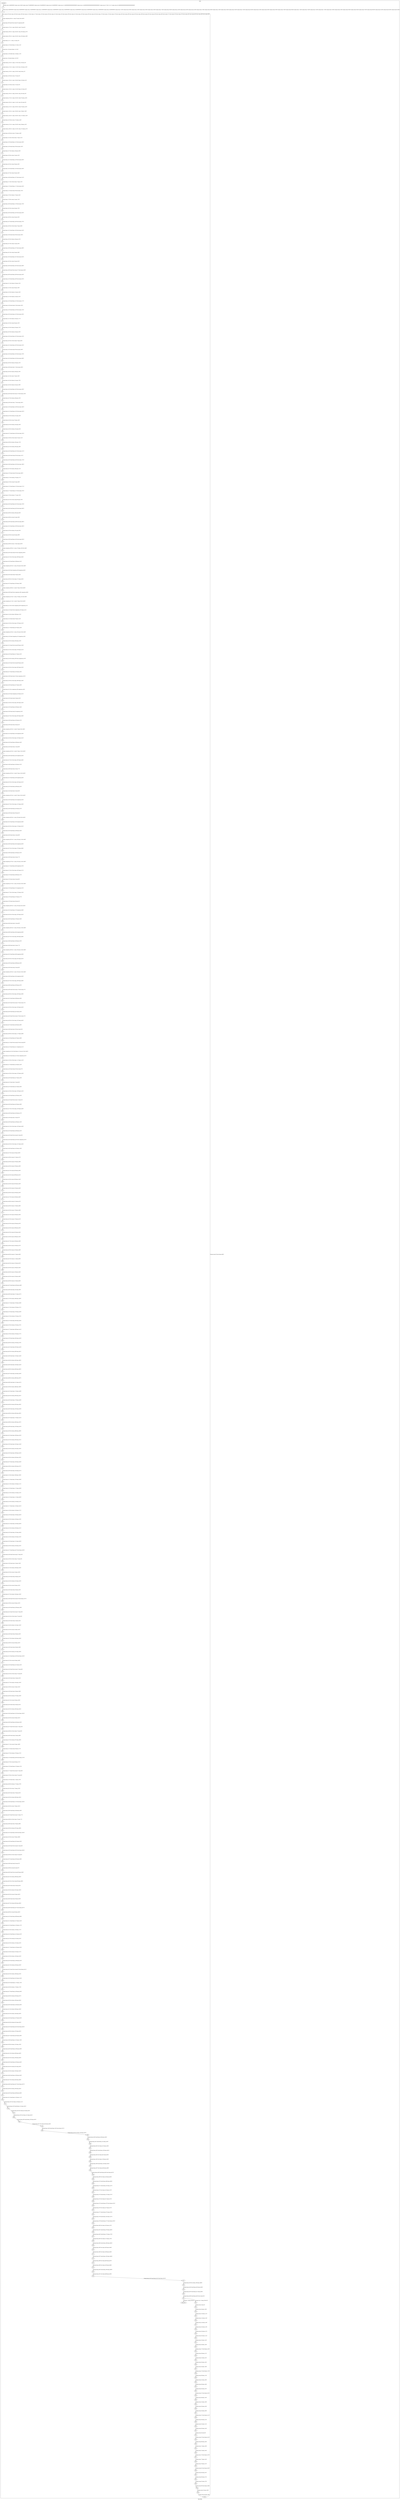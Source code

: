 digraph G {
label="Btor2XCFA";
subgraph cluster_0 {
label="main";
main_init[];
l1[];
l3[];
l4[];
l5[];
l6[];
l7[];
l8[];
l9[];
l10[];
l11[];
l12[];
l13[];
l14[];
l15[];
l16[];
l17[];
l18[];
l19[];
l20[];
l21[];
l22[];
l23[];
l24[];
l25[];
l26[];
l27[];
l28[];
l29[];
l30[];
l31[];
l32[];
l33[];
l34[];
l35[];
l36[];
l37[];
l38[];
l39[];
l40[];
l41[];
l42[];
l43[];
l44[];
l45[];
l46[];
l47[];
l48[];
l49[];
l50[];
l51[];
l52[];
l53[];
l54[];
l55[];
l56[];
l57[];
l58[];
l59[];
l60[];
l61[];
l62[];
l63[];
l64[];
l65[];
l66[];
l67[];
l68[];
l69[];
l70[];
l71[];
l72[];
l73[];
l74[];
l75[];
l76[];
l77[];
l78[];
l79[];
l80[];
l81[];
l82[];
l83[];
l84[];
l85[];
l86[];
l87[];
l88[];
l89[];
l90[];
l91[];
l92[];
l93[];
l94[];
l95[];
l96[];
l97[];
l98[];
l99[];
l100[];
l101[];
l102[];
l103[];
l104[];
l105[];
l106[];
l107[];
l108[];
l109[];
l110[];
l111[];
l112[];
l113[];
l114[];
l115[];
l116[];
l117[];
l118[];
l119[];
l120[];
l121[];
l122[];
l123[];
l124[];
l125[];
l126[];
l127[];
l128[];
l129[];
l130[];
l131[];
l132[];
l133[];
l134[];
l135[];
l136[];
l137[];
l138[];
l139[];
l140[];
l141[];
l142[];
l143[];
l144[];
l145[];
l146[];
l147[];
l148[];
l149[];
l150[];
l151[];
l152[];
l153[];
l154[];
l155[];
l156[];
l157[];
l158[];
l159[];
l160[];
l161[];
l162[];
l163[];
l164[];
l165[];
l166[];
l167[];
l168[];
l169[];
l170[];
l171[];
l172[];
l173[];
l174[];
l175[];
l176[];
l177[];
l178[];
l179[];
l180[];
l181[];
l182[];
l183[];
l184[];
l185[];
l186[];
l187[];
l188[];
l189[];
l190[];
l191[];
l192[];
l193[];
l194[];
l195[];
l196[];
l197[];
l198[];
l199[];
l200[];
l201[];
l202[];
l203[];
l204[];
l205[];
l206[];
l207[];
l208[];
l209[];
l210[];
l211[];
l212[];
l213[];
l214[];
l215[];
l216[];
l217[];
l218[];
l219[];
l220[];
l221[];
l222[];
l223[];
l224[];
l225[];
l226[];
l227[];
l228[];
l229[];
l230[];
l231[];
l232[];
l233[];
l234[];
l235[];
l236[];
l237[];
l238[];
l239[];
l240[];
l241[];
l242[];
l243[];
l244[];
l245[];
l246[];
l247[];
l248[];
l249[];
l250[];
l251[];
l252[];
l253[];
l254[];
l255[];
l256[];
l257[];
l258[];
l259[];
l260[];
l261[];
l262[];
l263[];
l264[];
l265[];
l266[];
l267[];
l268[];
l269[];
l270[];
l271[];
l272[];
l273[];
l274[];
l275[];
l276[];
l277[];
l278[];
l279[];
l280[];
l281[];
l282[];
l283[];
l284[];
l285[];
l286[];
l287[];
l288[];
l289[];
l290[];
l291[];
l292[];
l293[];
l294[];
l295[];
l296[];
l297[];
l298[];
l299[];
l300[];
l301[];
l302[];
l303[];
l304[];
l305[];
l306[];
l307[];
l308[];
l309[];
l310[];
l311[];
l312[];
l313[];
l314[];
l315[];
l316[];
l317[];
l318[];
l319[];
l320[];
l321[];
l322[];
l323[];
l324[];
l325[];
l326[];
l327[];
l328[];
l329[];
l330[];
l331[];
l332[];
l333[];
l334[];
l335[];
l336[];
l337[];
l338[];
l339[];
l340[];
l341[];
l342[];
l343[];
l344[];
l345[];
l346[];
l347[];
l348[];
l349[];
l350[];
l351[];
l352[];
l353[];
l354[];
l355[];
l356[];
l357[];
l358[];
l359[];
l360[];
l361[];
l362[];
l363[];
l364[];
l365[];
l366[];
l367[];
l368[];
l369[];
l370[];
l371[];
l372[];
l373[];
l374[];
l375[];
l376[];
l377[];
l378[];
l379[];
l380[];
l381[];
l382[];
l383[];
l384[];
l385[];
l386[];
l387[];
l388[];
l389[];
l390[];
l391[];
l392[];
l393[];
l394[];
l395[];
l396[];
l397[];
l398[];
l399[];
l400[];
l401[];
l402[];
l403[];
l404[];
l405[];
l406[];
l407[];
l408[];
l409[];
l410[];
l411[];
l412[];
l413[];
l414[];
l415[];
l416[];
l417[];
l418[];
l419[];
l420[];
l421[];
l422[];
l423[];
l424[];
l425[];
l426[];
l427[];
l428[];
l429[];
l430[];
l431[];
l432[];
l433[];
l434[];
l435[];
l436[];
l437[];
l438[];
l439[];
l440[];
l441[];
l442[];
l443[];
l444[];
l445[];
l446[];
l447[];
l448[];
l449[];
l450[];
l451[];
l452[];
l453[];
l454[];
l455[];
l456[];
l457[];
l458[];
l459[];
l460[];
l461[];
l462[];
l463[];
l464[];
l465[];
l466[];
l467[];
l468[];
l469[];
l470[];
l471[];
l472[];
l473[];
l474[];
l475[];
l476[];
l477[];
l478[];
l479[];
l480[];
l481[];
l482[];
l483[];
l484[];
l485[];
l486[];
l487[];
l488[];
l489[];
l490[];
l491[];
l492[];
l493[];
l494[];
l495[];
l496[];
l497[];
l498[];
l499[];
l500[];
l501[];
l502[];
l503[];
l504[];
l505[];
l506[];
l507[];
l508[];
l509[];
l510[];
l511[];
l512[];
l513[];
l514[];
l515[];
l516[];
l517[];
l518[];
l519[];
l520[];
l521[];
main_error[];
l522[];
l523[];
l524[];
l525[];
l526[];
l527[];
l528[];
l529[];
l530[];
l531[];
l532[];
l533[];
l534[];
l535[];
l536[];
l537[];
l538[];
l539[];
l540[];
l541[];
l542[];
l543[];
l544[];
l545[];
l546[];
l547[];
l548[];
l549[];
l550[];
l551[];
l552[];
l553[];
l554[];
l555[];
l556[];
l557[];
l558[];
l559[];
l560[];
l561[];
l562[];
l563[];
l564[];
l565[];
l566[];
main_init -> l1 [label="[(assign const_5 #b00000000),(assign const_26 #b0),(assign const_97 #b00000000),(assign const_103 #b00000010),(assign const_105 #b00000001),(assign const_112 #b000000000000000000000000),(assign const_114 #b00000000000000000000000000000001),(assign const_127 #b11111111),(assign const_413 #b00000000000000000000000000000000)] "];
l3 -> l4 [label="[(havoc input_102),(havoc input_104),(havoc input_106),(havoc input_111),(havoc input_117),(havoc input_123),(havoc input_126),(havoc input_131),(havoc input_135),(havoc input_139),(havoc input_151),(havoc input_155),(havoc input_160),(havoc input_164),(havoc input_170),(havoc input_174),(havoc input_179),(havoc input_183),(havoc input_189),(havoc input_193),(havoc input_198),(havoc input_202),(havoc input_229),(havoc input_269),(havoc input_271),(havoc input_276),(havoc input_278),(havoc input_283),(havoc input_285),(havoc input_289),(havoc input_292)] "];
l4 -> l5 [label="[(assign comparison_98 (ite (= const_97 state_6) #b1 #b0))] "];
l5 -> l6 [label="[(assign binary_99 (bvand (bvnot state_95) comparison_98))] "];
l6 -> l7 [label="[(assign ternary_107 (ite (= input_106 #b1) const_97 state_8))] "];
l7 -> l8 [label="[(assign ternary_108 (ite (= input_104 #b1) const_105 ternary_107))] "];
l8 -> l9 [label="[(assign ternary_109 (ite (= input_102 #b1) const_103 ternary_108))] "];
l9 -> l10 [label="[(assign binary_113 (++ const_112 state_10))] "];
l10 -> l11 [label="[(assign binary_115 (bvsub binary_113 const_114))] "];
l11 -> l12 [label="[(assign slice_116 (extract binary_115 0 8))] "];
l12 -> l13 [label="[(assign binary_118 (bvadd const_114 binary_113))] "];
l13 -> l14 [label="[(assign slice_119 (extract binary_118 0 8))] "];
l14 -> l15 [label="[(assign ternary_120 (ite (= input_117 #b1) slice_119 state_10))] "];
l15 -> l16 [label="[(assign ternary_121 (ite (= input_111 #b1) slice_116 ternary_120))] "];
l16 -> l17 [label="[(assign ternary_124 (ite (= input_123 #b1) state_8 state_12))] "];
l17 -> l18 [label="[(assign binary_128 (bvxor const_127 state_22))] "];
l18 -> l19 [label="[(assign ternary_129 (ite (= input_126 #b1) binary_128 state_14))] "];
l19 -> l20 [label="[(assign binary_132 (bvxor const_127 state_24))] "];
l20 -> l21 [label="[(assign ternary_133 (ite (= input_131 #b1) binary_132 state_16))] "];
l21 -> l22 [label="[(assign ternary_136 (ite (= input_126 #b1) const_105 state_18))] "];
l22 -> l23 [label="[(assign ternary_137 (ite (= input_135 #b1) const_97 ternary_136))] "];
l23 -> l24 [label="[(assign ternary_140 (ite (= input_111 #b1) const_105 state_20))] "];
l24 -> l25 [label="[(assign ternary_141 (ite (= input_139 #b1) const_97 ternary_140))] "];
l25 -> l26 [label="[(assign ternary_143 (ite (= input_139 #b1) state_12 binary_128))] "];
l26 -> l27 [label="[(assign ternary_144 (ite (= input_126 #b1) const_127 ternary_143))] "];
l27 -> l28 [label="[(assign binary_145 (bvxor const_127 ternary_144))] "];
l28 -> l29 [label="[(assign ternary_147 (ite (= input_135 #b1) state_14 binary_132))] "];
l29 -> l30 [label="[(assign ternary_148 (ite (= input_131 #b1) const_127 ternary_147))] "];
l30 -> l31 [label="[(assign binary_149 (bvxor const_127 ternary_148))] "];
l31 -> l32 [label="[(assign binary_152 (bvor (bvnot state_27) input_151))] "];
l32 -> l33 [label="[(assign binary_153 (bvand binary_152 (bvnot input_106)))] "];
l33 -> l34 [label="[(assign binary_156 (bvand state_29 (bvnot input_155)))] "];
l34 -> l35 [label="[(assign binary_157 (bvor binary_156 input_106))] "];
l35 -> l36 [label="[(assign binary_159 (bvor state_31 input_155))] "];
l36 -> l37 [label="[(assign binary_161 (bvand binary_159 (bvnot input_160)))] "];
l37 -> l38 [label="[(assign binary_163 (bvor state_33 input_160))] "];
l38 -> l39 [label="[(assign binary_165 (bvand binary_163 (bvnot input_164)))] "];
l39 -> l40 [label="[(assign binary_167 (bvor state_35 input_164))] "];
l40 -> l41 [label="[(assign binary_168 (bvand binary_167 (bvnot input_151)))] "];
l41 -> l42 [label="[(assign binary_171 (bvor (bvnot state_37) input_170))] "];
l42 -> l43 [label="[(assign binary_172 (bvand binary_171 (bvnot input_104)))] "];
l43 -> l44 [label="[(assign binary_175 (bvand state_39 (bvnot input_174)))] "];
l44 -> l45 [label="[(assign binary_176 (bvor binary_175 input_104))] "];
l45 -> l46 [label="[(assign binary_178 (bvor state_41 input_174))] "];
l46 -> l47 [label="[(assign binary_180 (bvand binary_178 (bvnot input_179)))] "];
l47 -> l48 [label="[(assign binary_182 (bvor state_43 input_179))] "];
l48 -> l49 [label="[(assign binary_184 (bvand binary_182 (bvnot input_183)))] "];
l49 -> l50 [label="[(assign binary_186 (bvor state_45 input_183))] "];
l50 -> l51 [label="[(assign binary_187 (bvand binary_186 (bvnot input_170)))] "];
l51 -> l52 [label="[(assign binary_190 (bvor (bvnot state_47) input_189))] "];
l52 -> l53 [label="[(assign binary_191 (bvand binary_190 (bvnot input_102)))] "];
l53 -> l54 [label="[(assign binary_194 (bvand state_49 (bvnot input_193)))] "];
l54 -> l55 [label="[(assign binary_195 (bvor binary_194 input_102))] "];
l55 -> l56 [label="[(assign binary_197 (bvor state_51 input_193))] "];
l56 -> l57 [label="[(assign binary_199 (bvand binary_197 (bvnot input_198)))] "];
l57 -> l58 [label="[(assign binary_201 (bvor state_53 input_198))] "];
l58 -> l59 [label="[(assign binary_203 (bvand binary_201 (bvnot input_202)))] "];
l59 -> l60 [label="[(assign binary_205 (bvor state_55 input_202))] "];
l60 -> l61 [label="[(assign binary_206 (bvand binary_205 (bvnot input_189)))] "];
l61 -> l62 [label="[(assign binary_208 (bvand (bvnot state_57) (bvnot input_106)))] "];
l62 -> l63 [label="[(assign binary_209 (bvand binary_208 (bvnot input_104)))] "];
l63 -> l64 [label="[(assign binary_210 (bvand binary_209 (bvnot input_102)))] "];
l64 -> l65 [label="[(assign binary_211 (bvor binary_210 input_123))] "];
l65 -> l66 [label="[(assign binary_213 (bvor state_59 input_106))] "];
l66 -> l67 [label="[(assign binary_214 (bvor binary_213 input_104))] "];
l67 -> l68 [label="[(assign binary_215 (bvor binary_214 input_102))] "];
l68 -> l69 [label="[(assign binary_216 (bvand binary_215 (bvnot input_117)))] "];
l69 -> l70 [label="[(assign binary_218 (bvand state_61 (bvnot input_155)))] "];
l70 -> l71 [label="[(assign binary_219 (bvand binary_218 (bvnot input_174)))] "];
l71 -> l72 [label="[(assign binary_220 (bvand binary_219 (bvnot input_193)))] "];
l72 -> l73 [label="[(assign binary_221 (bvor binary_220 input_117))] "];
l73 -> l74 [label="[(assign binary_223 (bvor state_63 input_155))] "];
l74 -> l75 [label="[(assign binary_224 (bvor binary_223 input_174))] "];
l75 -> l76 [label="[(assign binary_225 (bvor binary_224 input_193))] "];
l76 -> l77 [label="[(assign binary_226 (bvand binary_225 (bvnot input_123)))] "];
l77 -> l78 [label="[(assign binary_230 (bvor (bvnot state_67) input_229))] "];
l78 -> l79 [label="[(assign binary_231 (bvand binary_230 (bvnot input_123)))] "];
l79 -> l80 [label="[(assign binary_233 (bvand state_69 (bvnot input_160)))] "];
l80 -> l81 [label="[(assign binary_234 (bvand binary_233 (bvnot input_179)))] "];
l81 -> l82 [label="[(assign binary_235 (bvand binary_234 (bvnot input_198)))] "];
l82 -> l83 [label="[(assign binary_236 (bvor binary_235 input_123))] "];
l83 -> l84 [label="[(assign binary_238 (bvand state_71 (bvnot input_229)))] "];
l84 -> l85 [label="[(assign binary_239 (bvor binary_238 input_139))] "];
l85 -> l86 [label="[(assign binary_241 (bvor state_73 input_160))] "];
l86 -> l87 [label="[(assign binary_242 (bvor binary_241 input_179))] "];
l87 -> l88 [label="[(assign binary_243 (bvor binary_242 input_198))] "];
l88 -> l89 [label="[(assign binary_244 (bvand binary_243 (bvnot input_139)))] "];
l89 -> l90 [label="[(assign binary_246 (bvand (bvnot state_75) (bvnot input_126)))] "];
l90 -> l91 [label="[(assign binary_247 (bvor binary_246 input_135))] "];
l91 -> l92 [label="[(assign binary_249 (bvand state_77 (bvnot input_164)))] "];
l92 -> l93 [label="[(assign binary_250 (bvand binary_249 (bvnot input_183)))] "];
l93 -> l94 [label="[(assign binary_251 (bvand binary_250 (bvnot input_202)))] "];
l94 -> l95 [label="[(assign binary_252 (bvor binary_251 input_126))] "];
l95 -> l96 [label="[(assign binary_254 (bvor state_79 input_164))] "];
l96 -> l97 [label="[(assign binary_255 (bvor binary_254 input_183))] "];
l97 -> l98 [label="[(assign binary_256 (bvor binary_255 input_202))] "];
l98 -> l99 [label="[(assign binary_257 (bvand binary_256 (bvnot input_135)))] "];
l99 -> l100 [label="[(assign binary_259 (bvor (bvnot state_81) input_151))] "];
l100 -> l101 [label="[(assign binary_260 (bvor binary_259 input_170))] "];
l101 -> l102 [label="[(assign binary_261 (bvor binary_260 input_189))] "];
l102 -> l103 [label="[(assign binary_262 (bvand binary_261 (bvnot input_131)))] "];
l103 -> l104 [label="[(assign binary_264 (bvand state_83 (bvnot input_151)))] "];
l104 -> l105 [label="[(assign binary_265 (bvand binary_264 (bvnot input_170)))] "];
l105 -> l106 [label="[(assign binary_266 (bvand binary_265 (bvnot input_189)))] "];
l106 -> l107 [label="[(assign binary_267 (bvor binary_266 input_131))] "];
l107 -> l108 [label="[(assign binary_270 (bvand state_85 (bvnot input_269)))] "];
l108 -> l109 [label="[(assign binary_272 (bvor binary_270 input_271))] "];
l109 -> l110 [label="[(assign binary_274 (bvor state_87 input_269))] "];
l110 -> l111 [label="[(assign binary_275 (bvand binary_274 (bvnot input_271)))] "];
l111 -> l112 [label="[(assign binary_277 (bvand binary_275 (bvnot input_276)))] "];
l112 -> l113 [label="[(assign binary_279 (bvor binary_277 input_278))] "];
l113 -> l114 [label="[(assign binary_281 (bvor (bvnot state_89) input_276))] "];
l114 -> l115 [label="[(assign binary_282 (bvand binary_281 (bvnot input_278)))] "];
l115 -> l116 [label="[(assign binary_284 (bvand binary_282 (bvnot input_283)))] "];
l116 -> l117 [label="[(assign binary_286 (bvor binary_284 input_285))] "];
l117 -> l118 [label="[(assign binary_288 (bvor state_91 input_283))] "];
l118 -> l119 [label="[(assign binary_290 (bvand binary_288 (bvnot input_289)))] "];
l119 -> l120 [label="[(assign binary_291 (bvand binary_290 (bvnot input_285)))] "];
l120 -> l121 [label="[(assign binary_293 (bvor binary_291 input_292))] "];
l121 -> l122 [label="[(assign binary_295 (bvor state_93 input_289))] "];
l122 -> l123 [label="[(assign binary_296 (bvand binary_295 (bvnot input_292)))] "];
l123 -> l124 [label="[(assign binary_298 (bvor state_71 (bvnot input_229)))] "];
l124 -> l125 [label="[(assign comparison_299 (ite (= const_127 binary_128) #b1 #b0))] "];
l125 -> l126 [label="[(assign binary_300 (bvand state_85 (bvnot comparison_299)))] "];
l126 -> l127 [label="[(assign binary_301 (bvor (bvnot input_269) binary_300))] "];
l127 -> l128 [label="[(assign binary_302 (bvand binary_298 binary_301))] "];
l128 -> l129 [label="[(assign comparison_303 (ite (= const_105 state_20) #b1 #b0))] "];
l129 -> l130 [label="[(assign binary_304 (bvand comparison_299 comparison_303))] "];
l130 -> l131 [label="[(assign binary_305 (bvand state_87 binary_304))] "];
l131 -> l132 [label="[(assign binary_306 (bvor (bvnot input_271) binary_305))] "];
l132 -> l133 [label="[(assign binary_307 (bvand binary_302 binary_306))] "];
l133 -> l134 [label="[(assign comparison_308 (ite (= const_97 state_18) #b1 #b0))] "];
l134 -> l135 [label="[(assign binary_309 (bvand (bvnot comparison_299) comparison_308))] "];
l135 -> l136 [label="[(assign comparison_310 (ite (= const_127 binary_132) #b1 #b0))] "];
l136 -> l137 [label="[(assign comparison_311 (ite (= const_97 state_20) #b1 #b0))] "];
l137 -> l138 [label="[(assign binary_312 (bvor (bvnot comparison_299) comparison_311))] "];
l138 -> l139 [label="[(assign binary_313 (bvand (bvnot comparison_310) binary_312))] "];
l139 -> l140 [label="[(assign binary_314 (bvor binary_309 binary_313))] "];
l140 -> l141 [label="[(assign binary_315 (bvand state_87 binary_314))] "];
l141 -> l142 [label="[(assign binary_316 (bvor (bvnot input_276) binary_315))] "];
l142 -> l143 [label="[(assign binary_317 (bvand binary_307 binary_316))] "];
l143 -> l144 [label="[(assign comparison_318 (ite (= const_105 state_18) #b1 #b0))] "];
l144 -> l145 [label="[(assign binary_319 (bvand comparison_310 comparison_318))] "];
l145 -> l146 [label="[(assign binary_320 (bvor binary_304 binary_319))] "];
l146 -> l147 [label="[(assign binary_321 (bvand (bvnot state_89) binary_320))] "];
l147 -> l148 [label="[(assign binary_322 (bvor (bvnot input_278) binary_321))] "];
l148 -> l149 [label="[(assign binary_323 (bvand binary_317 binary_322))] "];
l149 -> l150 [label="[(assign binary_324 (bvor binary_309 (bvnot comparison_310)))] "];
l150 -> l151 [label="[(assign binary_325 (bvand (bvnot state_89) binary_324))] "];
l151 -> l152 [label="[(assign binary_326 (bvor (bvnot input_283) binary_325))] "];
l152 -> l153 [label="[(assign binary_327 (bvand binary_323 binary_326))] "];
l153 -> l154 [label="[(assign binary_328 (bvand state_91 (bvnot comparison_310)))] "];
l154 -> l155 [label="[(assign binary_329 (bvor (bvnot input_289) binary_328))] "];
l155 -> l156 [label="[(assign binary_330 (bvand binary_327 binary_329))] "];
l156 -> l157 [label="[(assign binary_331 (bvor comparison_299 comparison_318))] "];
l157 -> l158 [label="[(assign binary_332 (bvand comparison_310 binary_331))] "];
l158 -> l159 [label="[(assign binary_333 (bvand state_91 binary_332))] "];
l159 -> l160 [label="[(assign binary_334 (bvor (bvnot input_285) binary_333))] "];
l160 -> l161 [label="[(assign binary_335 (bvand binary_330 binary_334))] "];
l161 -> l162 [label="[(assign binary_336 (bvand state_93 comparison_310))] "];
l162 -> l163 [label="[(assign binary_337 (bvor (bvnot input_292) binary_336))] "];
l163 -> l164 [label="[(assign binary_338 (bvand binary_335 binary_337))] "];
l164 -> l165 [label="[(assign binary_339 (bvand state_29 state_61))] "];
l165 -> l166 [label="[(assign comparison_340 (ite (= const_97 state_8) #b1 #b0))] "];
l166 -> l167 [label="[(assign binary_341 (bvand binary_339 comparison_340))] "];
l167 -> l168 [label="[(assign binary_342 (bvor (bvnot input_155) binary_341))] "];
l168 -> l169 [label="[(assign binary_343 (bvand binary_338 binary_342))] "];
l169 -> l170 [label="[(assign binary_344 (bvand state_31 state_69))] "];
l170 -> l171 [label="[(assign comparison_345 (ite (= const_97 state_12) #b1 #b0))] "];
l171 -> l172 [label="[(assign binary_346 (bvand binary_344 comparison_345))] "];
l172 -> l173 [label="[(assign binary_347 (bvor (bvnot input_160) binary_346))] "];
l173 -> l174 [label="[(assign binary_348 (bvand binary_343 binary_347))] "];
l174 -> l175 [label="[(assign binary_349 (bvand state_33 state_77))] "];
l175 -> l176 [label="[(assign comparison_350 (ite (= const_97 state_14) #b1 #b0))] "];
l176 -> l177 [label="[(assign binary_351 (bvand binary_349 comparison_350))] "];
l177 -> l178 [label="[(assign binary_352 (bvor (bvnot input_164) binary_351))] "];
l178 -> l179 [label="[(assign binary_353 (bvand binary_348 binary_352))] "];
l179 -> l180 [label="[(assign binary_354 (bvand state_35 state_83))] "];
l180 -> l181 [label="[(assign comparison_355 (ite (= const_97 state_16) #b1 #b0))] "];
l181 -> l182 [label="[(assign binary_356 (bvand binary_354 comparison_355))] "];
l182 -> l183 [label="[(assign binary_357 (bvor (bvnot input_151) binary_356))] "];
l183 -> l184 [label="[(assign binary_358 (bvand binary_353 binary_357))] "];
l184 -> l185 [label="[(assign binary_359 (bvand state_39 state_61))] "];
l185 -> l186 [label="[(assign comparison_360 (ite (= const_105 state_8) #b1 #b0))] "];
l186 -> l187 [label="[(assign binary_361 (bvand binary_359 comparison_360))] "];
l187 -> l188 [label="[(assign binary_362 (bvor (bvnot input_174) binary_361))] "];
l188 -> l189 [label="[(assign binary_363 (bvand binary_358 binary_362))] "];
l189 -> l190 [label="[(assign binary_364 (bvand state_41 state_69))] "];
l190 -> l191 [label="[(assign comparison_365 (ite (= const_105 state_12) #b1 #b0))] "];
l191 -> l192 [label="[(assign binary_366 (bvand binary_364 comparison_365))] "];
l192 -> l193 [label="[(assign binary_367 (bvor (bvnot input_179) binary_366))] "];
l193 -> l194 [label="[(assign binary_368 (bvand binary_363 binary_367))] "];
l194 -> l195 [label="[(assign binary_369 (bvand state_43 state_77))] "];
l195 -> l196 [label="[(assign comparison_370 (ite (= const_105 state_14) #b1 #b0))] "];
l196 -> l197 [label="[(assign binary_371 (bvand binary_369 comparison_370))] "];
l197 -> l198 [label="[(assign binary_372 (bvor (bvnot input_183) binary_371))] "];
l198 -> l199 [label="[(assign binary_373 (bvand binary_368 binary_372))] "];
l199 -> l200 [label="[(assign binary_374 (bvand state_45 state_83))] "];
l200 -> l201 [label="[(assign comparison_375 (ite (= const_105 state_16) #b1 #b0))] "];
l201 -> l202 [label="[(assign binary_376 (bvand binary_374 comparison_375))] "];
l202 -> l203 [label="[(assign binary_377 (bvor (bvnot input_170) binary_376))] "];
l203 -> l204 [label="[(assign binary_378 (bvand binary_373 binary_377))] "];
l204 -> l205 [label="[(assign binary_379 (bvand state_49 state_61))] "];
l205 -> l206 [label="[(assign comparison_380 (ite (= const_103 state_8) #b1 #b0))] "];
l206 -> l207 [label="[(assign binary_381 (bvand binary_379 comparison_380))] "];
l207 -> l208 [label="[(assign binary_382 (bvor (bvnot input_193) binary_381))] "];
l208 -> l209 [label="[(assign binary_383 (bvand binary_378 binary_382))] "];
l209 -> l210 [label="[(assign binary_384 (bvand state_51 state_69))] "];
l210 -> l211 [label="[(assign comparison_385 (ite (= const_103 state_12) #b1 #b0))] "];
l211 -> l212 [label="[(assign binary_386 (bvand binary_384 comparison_385))] "];
l212 -> l213 [label="[(assign binary_387 (bvor (bvnot input_198) binary_386))] "];
l213 -> l214 [label="[(assign binary_388 (bvand binary_383 binary_387))] "];
l214 -> l215 [label="[(assign binary_389 (bvand state_53 state_77))] "];
l215 -> l216 [label="[(assign comparison_390 (ite (= const_103 state_14) #b1 #b0))] "];
l216 -> l217 [label="[(assign binary_391 (bvand binary_389 comparison_390))] "];
l217 -> l218 [label="[(assign binary_392 (bvor (bvnot input_202) binary_391))] "];
l218 -> l219 [label="[(assign binary_393 (bvand binary_388 binary_392))] "];
l219 -> l220 [label="[(assign binary_394 (bvand state_55 state_83))] "];
l220 -> l221 [label="[(assign comparison_395 (ite (= const_103 state_16) #b1 #b0))] "];
l221 -> l222 [label="[(assign binary_396 (bvand binary_394 comparison_395))] "];
l222 -> l223 [label="[(assign binary_397 (bvor (bvnot input_189) binary_396))] "];
l223 -> l224 [label="[(assign binary_398 (bvand binary_393 binary_397))] "];
l224 -> l225 [label="[(assign binary_399 (bvand (bvnot state_27) (bvnot state_57)))] "];
l225 -> l226 [label="[(assign binary_400 (bvor (bvnot input_106) binary_399))] "];
l226 -> l227 [label="[(assign binary_401 (bvand binary_398 binary_400))] "];
l227 -> l228 [label="[(assign binary_402 (bvand (bvnot state_37) (bvnot state_57)))] "];
l228 -> l229 [label="[(assign binary_403 (bvor (bvnot input_104) binary_402))] "];
l229 -> l230 [label="[(assign binary_404 (bvand binary_401 binary_403))] "];
l230 -> l231 [label="[(assign binary_405 (bvand (bvnot state_47) (bvnot state_57)))] "];
l231 -> l232 [label="[(assign binary_406 (bvor (bvnot input_102) binary_405))] "];
l232 -> l233 [label="[(assign binary_407 (bvand binary_404 binary_406))] "];
l233 -> l234 [label="[(assign binary_408 (bvand state_59 (bvnot state_65)))] "];
l234 -> l235 [label="[(assign binary_409 (bvor (bvnot input_117) binary_408))] "];
l235 -> l236 [label="[(assign binary_410 (bvand binary_407 binary_409))] "];
l236 -> l237 [label="[(assign binary_411 (bvand (bvnot state_65) (bvnot state_89)))] "];
l237 -> l238 [label="[(assign binary_412 (bvand binary_411 comparison_311))] "];
l238 -> l239 [label="[(assign comparison_414 (ite (bvule binary_113 const_413) #b1 #b0))] "];
l239 -> l240 [label="[(assign binary_415 (bvand binary_412 (bvnot comparison_414)))] "];
l240 -> l241 [label="[(assign binary_416 (bvor (bvnot input_111) binary_415))] "];
l241 -> l242 [label="[(assign binary_417 (bvand binary_410 binary_416))] "];
l242 -> l243 [label="[(assign binary_418 (bvand state_63 (bvnot state_67)))] "];
l243 -> l244 [label="[(assign binary_419 (bvor (bvnot input_123) binary_418))] "];
l244 -> l245 [label="[(assign binary_420 (bvand binary_417 binary_419))] "];
l245 -> l246 [label="[(assign binary_421 (bvand state_73 state_85))] "];
l246 -> l247 [label="[(assign binary_422 (bvand binary_421 binary_304))] "];
l247 -> l248 [label="[(assign binary_423 (bvor (bvnot input_139) binary_422))] "];
l248 -> l249 [label="[(assign binary_424 (bvand binary_420 binary_423))] "];
l249 -> l250 [label="[(assign binary_425 (bvand (bvnot state_75) state_91))] "];
l250 -> l251 [label="[(assign binary_426 (bvand binary_425 binary_309))] "];
l251 -> l252 [label="[(assign binary_427 (bvor (bvnot input_126) binary_426))] "];
l252 -> l253 [label="[(assign binary_428 (bvand binary_424 binary_427))] "];
l253 -> l254 [label="[(assign binary_429 (bvand state_79 state_87))] "];
l254 -> l255 [label="[(assign binary_430 (bvand binary_429 binary_319))] "];
l255 -> l256 [label="[(assign binary_431 (bvor (bvnot input_135) binary_430))] "];
l256 -> l257 [label="[(assign binary_432 (bvand binary_428 binary_431))] "];
l257 -> l258 [label="[(assign binary_433 (bvand (bvnot state_81) state_93))] "];
l258 -> l259 [label="[(assign binary_434 (bvand binary_433 (bvnot comparison_310)))] "];
l259 -> l260 [label="[(assign binary_435 (bvor (bvnot input_131) binary_434))] "];
l260 -> l261 [label="[(assign binary_436 (bvand binary_432 binary_435))] "];
l261 -> l262 [label="[(assign binary_437 (bvor input_229 input_269))] "];
l262 -> l263 [label="[(assign binary_438 (bvor input_271 binary_437))] "];
l263 -> l264 [label="[(assign binary_439 (bvor input_276 binary_438))] "];
l264 -> l265 [label="[(assign binary_440 (bvor input_278 binary_439))] "];
l265 -> l266 [label="[(assign binary_441 (bvor input_283 binary_440))] "];
l266 -> l267 [label="[(assign binary_442 (bvor input_289 binary_441))] "];
l267 -> l268 [label="[(assign binary_443 (bvor input_285 binary_442))] "];
l268 -> l269 [label="[(assign binary_444 (bvor input_292 binary_443))] "];
l269 -> l270 [label="[(assign binary_445 (bvor input_155 binary_444))] "];
l270 -> l271 [label="[(assign binary_446 (bvor input_160 binary_445))] "];
l271 -> l272 [label="[(assign binary_447 (bvor input_164 binary_446))] "];
l272 -> l273 [label="[(assign binary_448 (bvor input_151 binary_447))] "];
l273 -> l274 [label="[(assign binary_449 (bvor input_174 binary_448))] "];
l274 -> l275 [label="[(assign binary_450 (bvor input_179 binary_449))] "];
l275 -> l276 [label="[(assign binary_451 (bvor input_183 binary_450))] "];
l276 -> l277 [label="[(assign binary_452 (bvor input_170 binary_451))] "];
l277 -> l278 [label="[(assign binary_453 (bvor input_193 binary_452))] "];
l278 -> l279 [label="[(assign binary_454 (bvor input_198 binary_453))] "];
l279 -> l280 [label="[(assign binary_455 (bvor input_202 binary_454))] "];
l280 -> l281 [label="[(assign binary_456 (bvor input_189 binary_455))] "];
l281 -> l282 [label="[(assign binary_457 (bvor input_106 binary_456))] "];
l282 -> l283 [label="[(assign binary_458 (bvor input_104 binary_457))] "];
l283 -> l284 [label="[(assign binary_459 (bvor input_102 binary_458))] "];
l284 -> l285 [label="[(assign binary_460 (bvor input_117 binary_459))] "];
l285 -> l286 [label="[(assign binary_461 (bvor input_111 binary_460))] "];
l286 -> l287 [label="[(assign binary_462 (bvor input_123 binary_461))] "];
l287 -> l288 [label="[(assign binary_463 (bvor input_139 binary_462))] "];
l288 -> l289 [label="[(assign binary_464 (bvor input_126 binary_463))] "];
l289 -> l290 [label="[(assign binary_465 (bvor input_135 binary_464))] "];
l290 -> l291 [label="[(assign binary_466 (bvor input_131 binary_465))] "];
l291 -> l292 [label="[(assign binary_467 (bvand binary_436 binary_466))] "];
l292 -> l293 [label="[(assign binary_468 (bvand input_229 input_269))] "];
l293 -> l294 [label="[(assign binary_469 (bvand input_271 binary_437))] "];
l294 -> l295 [label="[(assign binary_470 (bvor binary_468 binary_469))] "];
l295 -> l296 [label="[(assign binary_471 (bvand input_276 binary_438))] "];
l296 -> l297 [label="[(assign binary_472 (bvor binary_470 binary_471))] "];
l297 -> l298 [label="[(assign binary_473 (bvand input_278 binary_439))] "];
l298 -> l299 [label="[(assign binary_474 (bvor binary_472 binary_473))] "];
l299 -> l300 [label="[(assign binary_475 (bvand input_283 binary_440))] "];
l300 -> l301 [label="[(assign binary_476 (bvor binary_474 binary_475))] "];
l301 -> l302 [label="[(assign binary_477 (bvand input_289 binary_441))] "];
l302 -> l303 [label="[(assign binary_478 (bvor binary_476 binary_477))] "];
l303 -> l304 [label="[(assign binary_479 (bvand input_285 binary_442))] "];
l304 -> l305 [label="[(assign binary_480 (bvor binary_478 binary_479))] "];
l305 -> l306 [label="[(assign binary_481 (bvand input_292 binary_443))] "];
l306 -> l307 [label="[(assign binary_482 (bvor binary_480 binary_481))] "];
l307 -> l308 [label="[(assign binary_483 (bvand input_155 binary_444))] "];
l308 -> l309 [label="[(assign binary_484 (bvor binary_482 binary_483))] "];
l309 -> l310 [label="[(assign binary_485 (bvand input_160 binary_445))] "];
l310 -> l311 [label="[(assign binary_486 (bvor binary_484 binary_485))] "];
l311 -> l312 [label="[(assign binary_487 (bvand input_164 binary_446))] "];
l312 -> l313 [label="[(assign binary_488 (bvor binary_486 binary_487))] "];
l313 -> l314 [label="[(assign binary_489 (bvand input_151 binary_447))] "];
l314 -> l315 [label="[(assign binary_490 (bvor binary_488 binary_489))] "];
l315 -> l316 [label="[(assign binary_491 (bvand input_174 binary_448))] "];
l316 -> l317 [label="[(assign binary_492 (bvor binary_490 binary_491))] "];
l317 -> l318 [label="[(assign binary_493 (bvand input_179 binary_449))] "];
l318 -> l319 [label="[(assign binary_494 (bvor binary_492 binary_493))] "];
l319 -> l320 [label="[(assign binary_495 (bvand input_183 binary_450))] "];
l320 -> l321 [label="[(assign binary_496 (bvor binary_494 binary_495))] "];
l321 -> l322 [label="[(assign binary_497 (bvand input_170 binary_451))] "];
l322 -> l323 [label="[(assign binary_498 (bvor binary_496 binary_497))] "];
l323 -> l324 [label="[(assign binary_499 (bvand input_193 binary_452))] "];
l324 -> l325 [label="[(assign binary_500 (bvor binary_498 binary_499))] "];
l325 -> l326 [label="[(assign binary_501 (bvand input_198 binary_453))] "];
l326 -> l327 [label="[(assign binary_502 (bvor binary_500 binary_501))] "];
l327 -> l328 [label="[(assign binary_503 (bvand input_202 binary_454))] "];
l328 -> l329 [label="[(assign binary_504 (bvor binary_502 binary_503))] "];
l329 -> l330 [label="[(assign binary_505 (bvand input_189 binary_455))] "];
l330 -> l331 [label="[(assign binary_506 (bvor binary_504 binary_505))] "];
l331 -> l332 [label="[(assign binary_507 (bvand input_106 binary_456))] "];
l332 -> l333 [label="[(assign binary_508 (bvor binary_506 binary_507))] "];
l333 -> l334 [label="[(assign binary_509 (bvand input_104 binary_457))] "];
l334 -> l335 [label="[(assign binary_510 (bvor binary_508 binary_509))] "];
l335 -> l336 [label="[(assign binary_511 (bvand input_102 binary_458))] "];
l336 -> l337 [label="[(assign binary_512 (bvor binary_510 binary_511))] "];
l337 -> l338 [label="[(assign binary_513 (bvand input_117 binary_459))] "];
l338 -> l339 [label="[(assign binary_514 (bvor binary_512 binary_513))] "];
l339 -> l340 [label="[(assign binary_515 (bvand input_111 binary_460))] "];
l340 -> l341 [label="[(assign binary_516 (bvor binary_514 binary_515))] "];
l341 -> l342 [label="[(assign binary_517 (bvand input_123 binary_461))] "];
l342 -> l343 [label="[(assign binary_518 (bvor binary_516 binary_517))] "];
l343 -> l344 [label="[(assign binary_519 (bvand input_139 binary_462))] "];
l344 -> l345 [label="[(assign binary_520 (bvor binary_518 binary_519))] "];
l345 -> l346 [label="[(assign binary_521 (bvand input_126 binary_463))] "];
l346 -> l347 [label="[(assign binary_522 (bvor binary_520 binary_521))] "];
l347 -> l348 [label="[(assign binary_523 (bvand input_135 binary_464))] "];
l348 -> l349 [label="[(assign binary_524 (bvor binary_522 binary_523))] "];
l349 -> l350 [label="[(assign binary_525 (bvand input_131 binary_465))] "];
l350 -> l351 [label="[(assign binary_526 (bvor binary_524 binary_525))] "];
l351 -> l352 [label="[(assign binary_527 (bvand binary_467 (bvnot binary_526)))] "];
l352 -> l353 [label="[(assign binary_528 (bvand (bvnot state_27) state_29))] "];
l353 -> l354 [label="[(assign binary_529 (bvor (bvnot state_27) state_29))] "];
l354 -> l355 [label="[(assign binary_530 (bvand state_31 binary_529))] "];
l355 -> l356 [label="[(assign binary_531 (bvor binary_528 binary_530))] "];
l356 -> l357 [label="[(assign binary_532 (bvor state_31 binary_529))] "];
l357 -> l358 [label="[(assign binary_533 (bvand state_33 binary_532))] "];
l358 -> l359 [label="[(assign binary_534 (bvor binary_531 binary_533))] "];
l359 -> l360 [label="[(assign binary_535 (bvor state_33 binary_532))] "];
l360 -> l361 [label="[(assign binary_536 (bvand state_35 binary_535))] "];
l361 -> l362 [label="[(assign binary_537 (bvor binary_534 binary_536))] "];
l362 -> l363 [label="[(assign binary_538 (bvand (bvnot state_65) (bvnot binary_537)))] "];
l363 -> l364 [label="[(assign binary_539 (bvor state_35 binary_535))] "];
l364 -> l365 [label="[(assign binary_540 (bvand binary_538 binary_539))] "];
l365 -> l366 [label="[(assign binary_541 (bvand (bvnot state_37) state_39))] "];
l366 -> l367 [label="[(assign binary_542 (bvor (bvnot state_37) state_39))] "];
l367 -> l368 [label="[(assign binary_543 (bvand state_41 binary_542))] "];
l368 -> l369 [label="[(assign binary_544 (bvor binary_541 binary_543))] "];
l369 -> l370 [label="[(assign binary_545 (bvor state_41 binary_542))] "];
l370 -> l371 [label="[(assign binary_546 (bvand state_43 binary_545))] "];
l371 -> l372 [label="[(assign binary_547 (bvor binary_544 binary_546))] "];
l372 -> l373 [label="[(assign binary_548 (bvor state_43 binary_545))] "];
l373 -> l374 [label="[(assign binary_549 (bvand state_45 binary_548))] "];
l374 -> l375 [label="[(assign binary_550 (bvor binary_547 binary_549))] "];
l375 -> l376 [label="[(assign binary_551 (bvand binary_540 (bvnot binary_550)))] "];
l376 -> l377 [label="[(assign binary_552 (bvor state_45 binary_548))] "];
l377 -> l378 [label="[(assign binary_553 (bvand binary_551 binary_552))] "];
l378 -> l379 [label="[(assign binary_554 (bvand (bvnot state_47) state_49))] "];
l379 -> l380 [label="[(assign binary_555 (bvor (bvnot state_47) state_49))] "];
l380 -> l381 [label="[(assign binary_556 (bvand state_51 binary_555))] "];
l381 -> l382 [label="[(assign binary_557 (bvor binary_554 binary_556))] "];
l382 -> l383 [label="[(assign binary_558 (bvor state_51 binary_555))] "];
l383 -> l384 [label="[(assign binary_559 (bvand state_53 binary_558))] "];
l384 -> l385 [label="[(assign binary_560 (bvor binary_557 binary_559))] "];
l385 -> l386 [label="[(assign binary_561 (bvor state_53 binary_558))] "];
l386 -> l387 [label="[(assign binary_562 (bvand state_55 binary_561))] "];
l387 -> l388 [label="[(assign binary_563 (bvor binary_560 binary_562))] "];
l388 -> l389 [label="[(assign binary_564 (bvand binary_553 (bvnot binary_563)))] "];
l389 -> l390 [label="[(assign binary_565 (bvor state_55 binary_561))] "];
l390 -> l391 [label="[(assign binary_566 (bvand binary_564 binary_565))] "];
l391 -> l392 [label="[(assign binary_567 (bvand (bvnot state_57) state_59))] "];
l392 -> l393 [label="[(assign binary_568 (bvor (bvnot state_57) state_59))] "];
l393 -> l394 [label="[(assign binary_569 (bvand state_61 binary_568))] "];
l394 -> l395 [label="[(assign binary_570 (bvor binary_567 binary_569))] "];
l395 -> l396 [label="[(assign binary_571 (bvor state_61 binary_568))] "];
l396 -> l397 [label="[(assign binary_572 (bvand state_63 binary_571))] "];
l397 -> l398 [label="[(assign binary_573 (bvor binary_570 binary_572))] "];
l398 -> l399 [label="[(assign binary_574 (bvand binary_566 (bvnot binary_573)))] "];
l399 -> l400 [label="[(assign binary_575 (bvor state_63 binary_571))] "];
l400 -> l401 [label="[(assign binary_576 (bvand binary_574 binary_575))] "];
l401 -> l402 [label="[(assign binary_577 (bvand (bvnot state_67) state_69))] "];
l402 -> l403 [label="[(assign binary_578 (bvor (bvnot state_67) state_69))] "];
l403 -> l404 [label="[(assign binary_579 (bvand state_71 binary_578))] "];
l404 -> l405 [label="[(assign binary_580 (bvor binary_577 binary_579))] "];
l405 -> l406 [label="[(assign binary_581 (bvor state_71 binary_578))] "];
l406 -> l407 [label="[(assign binary_582 (bvand state_73 binary_581))] "];
l407 -> l408 [label="[(assign binary_583 (bvor binary_580 binary_582))] "];
l408 -> l409 [label="[(assign binary_584 (bvand binary_576 (bvnot binary_583)))] "];
l409 -> l410 [label="[(assign binary_585 (bvor state_73 binary_581))] "];
l410 -> l411 [label="[(assign binary_586 (bvand binary_584 binary_585))] "];
l411 -> l412 [label="[(assign binary_587 (bvand (bvnot state_75) state_77))] "];
l412 -> l413 [label="[(assign binary_588 (bvor (bvnot state_75) state_77))] "];
l413 -> l414 [label="[(assign binary_589 (bvand state_79 binary_588))] "];
l414 -> l415 [label="[(assign binary_590 (bvor binary_587 binary_589))] "];
l415 -> l416 [label="[(assign binary_591 (bvand binary_586 (bvnot binary_590)))] "];
l416 -> l417 [label="[(assign binary_592 (bvor state_79 binary_588))] "];
l417 -> l418 [label="[(assign binary_593 (bvand binary_591 binary_592))] "];
l418 -> l419 [label="[(assign binary_594 (bvand (bvnot state_81) state_83))] "];
l419 -> l420 [label="[(assign binary_595 (bvand binary_593 (bvnot binary_594)))] "];
l420 -> l421 [label="[(assign binary_596 (bvor (bvnot state_81) state_83))] "];
l421 -> l422 [label="[(assign binary_597 (bvand binary_595 binary_596))] "];
l422 -> l423 [label="[(assign binary_598 (bvand state_85 state_87))] "];
l423 -> l424 [label="[(assign binary_599 (bvor state_85 state_87))] "];
l424 -> l425 [label="[(assign binary_600 (bvand (bvnot state_89) binary_599))] "];
l425 -> l426 [label="[(assign binary_601 (bvor binary_598 binary_600))] "];
l426 -> l427 [label="[(assign binary_602 (bvor (bvnot state_89) binary_599))] "];
l427 -> l428 [label="[(assign binary_603 (bvand state_91 binary_602))] "];
l428 -> l429 [label="[(assign binary_604 (bvor binary_601 binary_603))] "];
l429 -> l430 [label="[(assign binary_605 (bvor state_91 binary_602))] "];
l430 -> l431 [label="[(assign binary_606 (bvand state_93 binary_605))] "];
l431 -> l432 [label="[(assign binary_607 (bvor binary_604 binary_606))] "];
l432 -> l433 [label="[(assign binary_608 (bvand binary_597 (bvnot binary_607)))] "];
l433 -> l434 [label="[(assign binary_609 (bvor state_93 binary_605))] "];
l434 -> l435 [label="[(assign binary_610 (bvand binary_608 binary_609))] "];
l435 -> l436 [label="[(assign binary_611 (bvand binary_527 binary_610))] "];
l436 -> l437 [label="[(assign binary_612 (bvand binary_153 binary_157))] "];
l437 -> l438 [label="[(assign binary_613 (bvor binary_153 binary_157))] "];
l438 -> l439 [label="[(assign binary_614 (bvand binary_161 binary_613))] "];
l439 -> l440 [label="[(assign binary_615 (bvor binary_612 binary_614))] "];
l440 -> l441 [label="[(assign binary_616 (bvor binary_161 binary_613))] "];
l441 -> l442 [label="[(assign binary_617 (bvand binary_165 binary_616))] "];
l442 -> l443 [label="[(assign binary_618 (bvor binary_615 binary_617))] "];
l443 -> l444 [label="[(assign binary_619 (bvor binary_165 binary_616))] "];
l444 -> l445 [label="[(assign binary_620 (bvand binary_168 binary_619))] "];
l445 -> l446 [label="[(assign binary_621 (bvor binary_618 binary_620))] "];
l446 -> l447 [label="[(assign binary_622 (bvand (bvnot state_65) (bvnot binary_621)))] "];
l447 -> l448 [label="[(assign binary_623 (bvor binary_168 binary_619))] "];
l448 -> l449 [label="[(assign binary_624 (bvand binary_622 binary_623))] "];
l449 -> l450 [label="[(assign binary_625 (bvand binary_172 binary_176))] "];
l450 -> l451 [label="[(assign binary_626 (bvor binary_172 binary_176))] "];
l451 -> l452 [label="[(assign binary_627 (bvand binary_180 binary_626))] "];
l452 -> l453 [label="[(assign binary_628 (bvor binary_625 binary_627))] "];
l453 -> l454 [label="[(assign binary_629 (bvor binary_180 binary_626))] "];
l454 -> l455 [label="[(assign binary_630 (bvand binary_184 binary_629))] "];
l455 -> l456 [label="[(assign binary_631 (bvor binary_628 binary_630))] "];
l456 -> l457 [label="[(assign binary_632 (bvor binary_184 binary_629))] "];
l457 -> l458 [label="[(assign binary_633 (bvand binary_187 binary_632))] "];
l458 -> l459 [label="[(assign binary_634 (bvor binary_631 binary_633))] "];
l459 -> l460 [label="[(assign binary_635 (bvand binary_624 (bvnot binary_634)))] "];
l460 -> l461 [label="[(assign binary_636 (bvor binary_187 binary_632))] "];
l461 -> l462 [label="[(assign binary_637 (bvand binary_635 binary_636))] "];
l462 -> l463 [label="[(assign binary_638 (bvand binary_191 binary_195))] "];
l463 -> l464 [label="[(assign binary_639 (bvor binary_191 binary_195))] "];
l464 -> l465 [label="[(assign binary_640 (bvand binary_199 binary_639))] "];
l465 -> l466 [label="[(assign binary_641 (bvor binary_638 binary_640))] "];
l466 -> l467 [label="[(assign binary_642 (bvor binary_199 binary_639))] "];
l467 -> l468 [label="[(assign binary_643 (bvand binary_203 binary_642))] "];
l468 -> l469 [label="[(assign binary_644 (bvor binary_641 binary_643))] "];
l469 -> l470 [label="[(assign binary_645 (bvor binary_203 binary_642))] "];
l470 -> l471 [label="[(assign binary_646 (bvand binary_206 binary_645))] "];
l471 -> l472 [label="[(assign binary_647 (bvor binary_644 binary_646))] "];
l472 -> l473 [label="[(assign binary_648 (bvand binary_637 (bvnot binary_647)))] "];
l473 -> l474 [label="[(assign binary_649 (bvor binary_206 binary_645))] "];
l474 -> l475 [label="[(assign binary_650 (bvand binary_648 binary_649))] "];
l475 -> l476 [label="[(assign binary_651 (bvand binary_216 binary_211))] "];
l476 -> l477 [label="[(assign binary_652 (bvor binary_216 binary_211))] "];
l477 -> l478 [label="[(assign binary_653 (bvand binary_221 binary_652))] "];
l478 -> l479 [label="[(assign binary_654 (bvor binary_651 binary_653))] "];
l479 -> l480 [label="[(assign binary_655 (bvor binary_221 binary_652))] "];
l480 -> l481 [label="[(assign binary_656 (bvand binary_226 binary_655))] "];
l481 -> l482 [label="[(assign binary_657 (bvor binary_654 binary_656))] "];
l482 -> l483 [label="[(assign binary_658 (bvand binary_650 (bvnot binary_657)))] "];
l483 -> l484 [label="[(assign binary_659 (bvor binary_226 binary_655))] "];
l484 -> l485 [label="[(assign binary_660 (bvand binary_658 binary_659))] "];
l485 -> l486 [label="[(assign binary_661 (bvand binary_231 binary_236))] "];
l486 -> l487 [label="[(assign binary_662 (bvor binary_231 binary_236))] "];
l487 -> l488 [label="[(assign binary_663 (bvand binary_239 binary_662))] "];
l488 -> l489 [label="[(assign binary_664 (bvor binary_661 binary_663))] "];
l489 -> l490 [label="[(assign binary_665 (bvor binary_239 binary_662))] "];
l490 -> l491 [label="[(assign binary_666 (bvand binary_244 binary_665))] "];
l491 -> l492 [label="[(assign binary_667 (bvor binary_664 binary_666))] "];
l492 -> l493 [label="[(assign binary_668 (bvand binary_660 (bvnot binary_667)))] "];
l493 -> l494 [label="[(assign binary_669 (bvor binary_244 binary_665))] "];
l494 -> l495 [label="[(assign binary_670 (bvand binary_668 binary_669))] "];
l495 -> l496 [label="[(assign binary_671 (bvand binary_252 binary_247))] "];
l496 -> l497 [label="[(assign binary_672 (bvor binary_252 binary_247))] "];
l497 -> l498 [label="[(assign binary_673 (bvand binary_257 binary_672))] "];
l498 -> l499 [label="[(assign binary_674 (bvor binary_671 binary_673))] "];
l499 -> l500 [label="[(assign binary_675 (bvand binary_670 (bvnot binary_674)))] "];
l500 -> l501 [label="[(assign binary_676 (bvor binary_257 binary_672))] "];
l501 -> l502 [label="[(assign binary_677 (bvand binary_675 binary_676))] "];
l502 -> l503 [label="[(assign binary_678 (bvand binary_262 binary_267))] "];
l503 -> l504 [label="[(assign binary_679 (bvand binary_677 (bvnot binary_678)))] "];
l504 -> l505 [label="[(assign binary_680 (bvor binary_262 binary_267))] "];
l505 -> l506 [label="[(assign binary_681 (bvand binary_679 binary_680))] "];
l506 -> l507 [label="[(assign binary_682 (bvand binary_272 binary_279))] "];
l507 -> l508 [label="[(assign binary_683 (bvor binary_272 binary_279))] "];
l508 -> l509 [label="[(assign binary_684 (bvand binary_286 binary_683))] "];
l509 -> l510 [label="[(assign binary_685 (bvor binary_682 binary_684))] "];
l510 -> l511 [label="[(assign binary_686 (bvor binary_286 binary_683))] "];
l511 -> l512 [label="[(assign binary_687 (bvand binary_293 binary_686))] "];
l512 -> l513 [label="[(assign binary_688 (bvor binary_685 binary_687))] "];
l513 -> l514 [label="[(assign binary_689 (bvor binary_293 binary_686))] "];
l514 -> l515 [label="[(assign binary_690 (bvand binary_296 binary_689))] "];
l515 -> l516 [label="[(assign binary_691 (bvor binary_688 binary_690))] "];
l516 -> l517 [label="[(assign binary_692 (bvand binary_681 (bvnot binary_691)))] "];
l517 -> l518 [label="[(assign binary_693 (bvor binary_296 binary_689))] "];
l518 -> l519 [label="[(assign binary_694 (bvand binary_692 binary_693))] "];
l519 -> l520 [label="[(assign binary_695 (bvand binary_611 binary_694))] "];
l520 -> l521 [label="[(assign binary_696 (bvand binary_695 (bvnot state_95)))] "];
l521 -> main_error [label="[(assume (= binary_99 #b1))] "];
l521 -> l522 [label="[(assume (not (= binary_99 #b1)))] "];
l522 -> l523 [label="[(assign state_6 state_6)] "];
l523 -> l524 [label="[(assign state_8 ternary_109)] "];
l524 -> l525 [label="[(assign state_10 ternary_121)] "];
l525 -> l526 [label="[(assign state_12 ternary_124)] "];
l526 -> l527 [label="[(assign state_14 ternary_129)] "];
l527 -> l528 [label="[(assign state_16 ternary_133)] "];
l528 -> l529 [label="[(assign state_18 ternary_137)] "];
l529 -> l530 [label="[(assign state_20 ternary_141)] "];
l530 -> l531 [label="[(assign state_22 binary_145)] "];
l531 -> l532 [label="[(assign state_24 binary_149)] "];
l532 -> l533 [label="[(assign state_27 (bvnot binary_153))] "];
l533 -> l534 [label="[(assign state_29 binary_157)] "];
l534 -> l535 [label="[(assign state_31 binary_161)] "];
l535 -> l536 [label="[(assign state_33 binary_165)] "];
l536 -> l537 [label="[(assign state_35 binary_168)] "];
l537 -> l538 [label="[(assign state_37 (bvnot binary_172))] "];
l538 -> l539 [label="[(assign state_39 binary_176)] "];
l539 -> l540 [label="[(assign state_41 binary_180)] "];
l540 -> l541 [label="[(assign state_43 binary_184)] "];
l541 -> l542 [label="[(assign state_45 binary_187)] "];
l542 -> l543 [label="[(assign state_47 (bvnot binary_191))] "];
l543 -> l544 [label="[(assign state_49 binary_195)] "];
l544 -> l545 [label="[(assign state_51 binary_199)] "];
l545 -> l546 [label="[(assign state_53 binary_203)] "];
l546 -> l547 [label="[(assign state_55 binary_206)] "];
l547 -> l548 [label="[(assign state_57 (bvnot binary_211))] "];
l548 -> l549 [label="[(assign state_59 binary_216)] "];
l549 -> l550 [label="[(assign state_61 binary_221)] "];
l550 -> l551 [label="[(assign state_63 binary_226)] "];
l551 -> l552 [label="[(assign state_65 state_65)] "];
l552 -> l553 [label="[(assign state_67 (bvnot binary_231))] "];
l553 -> l554 [label="[(assign state_69 binary_236)] "];
l554 -> l555 [label="[(assign state_71 binary_239)] "];
l555 -> l556 [label="[(assign state_73 binary_244)] "];
l556 -> l557 [label="[(assign state_75 (bvnot binary_247))] "];
l557 -> l558 [label="[(assign state_77 binary_252)] "];
l558 -> l559 [label="[(assign state_79 binary_257)] "];
l559 -> l560 [label="[(assign state_81 (bvnot binary_262))] "];
l560 -> l561 [label="[(assign state_83 binary_267)] "];
l561 -> l562 [label="[(assign state_85 binary_272)] "];
l562 -> l563 [label="[(assign state_87 binary_279)] "];
l563 -> l564 [label="[(assign state_89 (bvnot binary_286))] "];
l564 -> l565 [label="[(assign state_91 binary_293)] "];
l565 -> l566 [label="[(assign state_93 binary_296)] "];
l566 -> l3 [label="[(assign state_95 (bvnot binary_696))] "];
l1 -> l3 [label="[(assign state_6 #b00000000),(assign state_8 #b00000000),(assign state_10 #b00000000),(assign state_12 #b00000000),(assign state_14 #b00000000),(assign state_16 #b00000000),(assign state_18 #b00000000),(assign state_20 #b00000000),(assign state_22 #b00000000),(assign state_24 #b00000000),(assign state_27 #b0),(assign state_29 #b0),(assign state_31 #b0),(assign state_33 #b0),(assign state_35 #b0),(assign state_37 #b0),(assign state_39 #b0),(assign state_41 #b0),(assign state_43 #b0),(assign state_45 #b0),(assign state_47 #b0),(assign state_49 #b0),(assign state_51 #b0),(assign state_53 #b0),(assign state_55 #b0),(assign state_57 #b0),(assign state_59 #b0),(assign state_61 #b0),(assign state_63 #b0),(assign state_65 #b0),(assign state_67 #b0),(assign state_69 #b0),(assign state_71 #b0),(assign state_73 #b0),(assign state_75 #b0),(assign state_77 #b0),(assign state_79 #b0),(assign state_81 #b0),(assign state_83 #b0),(assign state_85 #b0),(assign state_87 #b0),(assign state_89 #b0),(assign state_91 #b0),(assign state_93 #b0),(assign state_95 #b0)] "];

}
}
